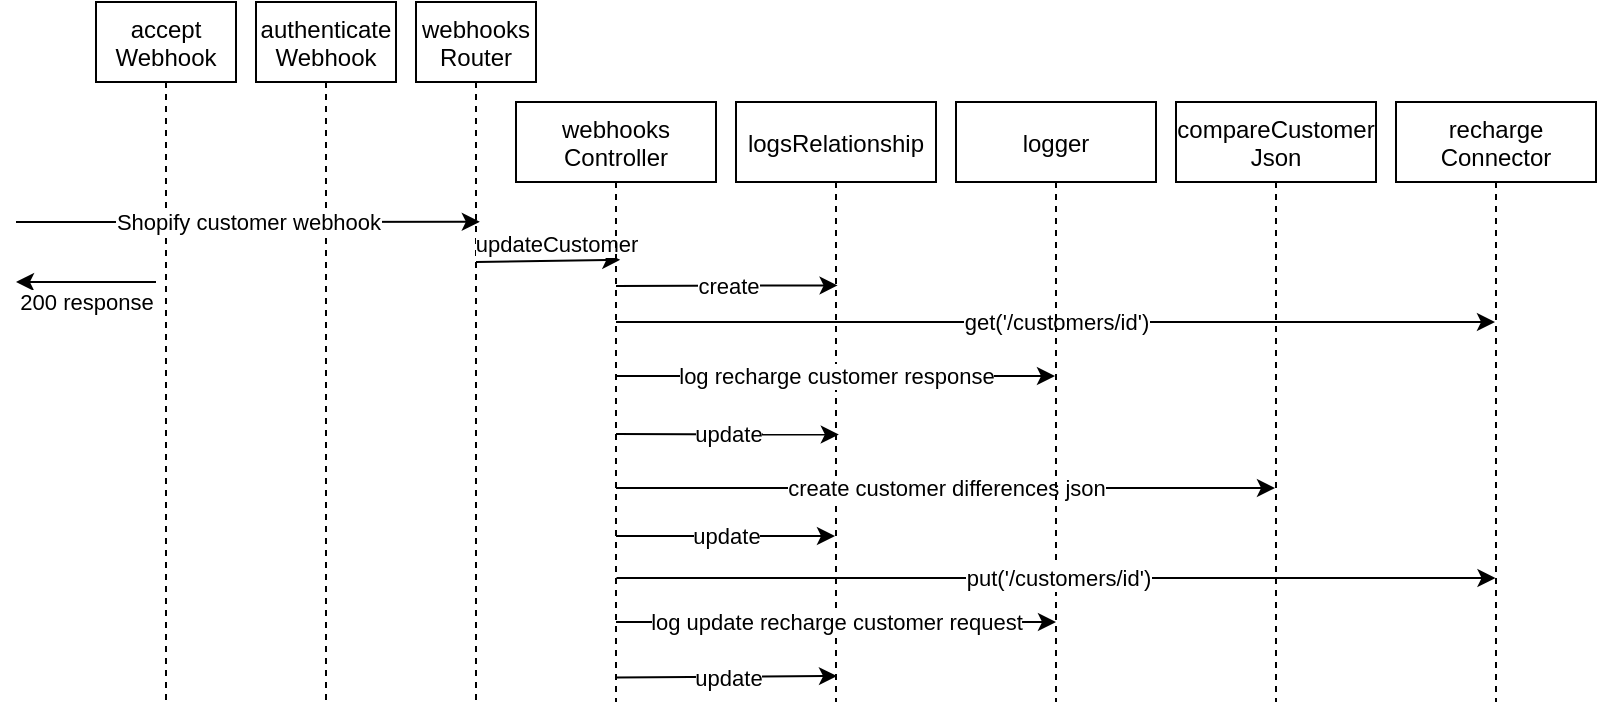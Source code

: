 <mxfile version="15.7.0" type="github">
  <diagram id="kgpKYQtTHZ0yAKxKKP6v" name="Page-1">
    <mxGraphModel dx="1446" dy="828" grid="1" gridSize="10" guides="1" tooltips="1" connect="1" arrows="1" fold="1" page="1" pageScale="1" pageWidth="850" pageHeight="1100" math="0" shadow="0">
      <root>
        <mxCell id="0" />
        <mxCell id="1" parent="0" />
        <mxCell id="3nuBFxr9cyL0pnOWT2aG-1" value="accept&#xa;Webhook" style="shape=umlLifeline;perimeter=lifelinePerimeter;container=1;collapsible=0;recursiveResize=0;rounded=0;shadow=0;strokeWidth=1;" parent="1" vertex="1">
          <mxGeometry x="50" y="30" width="70" height="350" as="geometry" />
        </mxCell>
        <mxCell id="1okAeuORKBiBFYY5BaOz-12" value="" style="endArrow=classic;html=1;rounded=0;" edge="1" parent="3nuBFxr9cyL0pnOWT2aG-1">
          <mxGeometry relative="1" as="geometry">
            <mxPoint x="30" y="140" as="sourcePoint" />
            <mxPoint x="-40" y="140" as="targetPoint" />
          </mxGeometry>
        </mxCell>
        <mxCell id="1okAeuORKBiBFYY5BaOz-13" value="200 response" style="edgeLabel;resizable=0;html=1;align=center;verticalAlign=middle;" connectable="0" vertex="1" parent="1okAeuORKBiBFYY5BaOz-12">
          <mxGeometry relative="1" as="geometry">
            <mxPoint y="10" as="offset" />
          </mxGeometry>
        </mxCell>
        <mxCell id="3nuBFxr9cyL0pnOWT2aG-5" value="authenticate&#xa;Webhook" style="shape=umlLifeline;perimeter=lifelinePerimeter;container=1;collapsible=0;recursiveResize=0;rounded=0;shadow=0;strokeWidth=1;" parent="1" vertex="1">
          <mxGeometry x="130" y="30" width="70" height="350" as="geometry" />
        </mxCell>
        <mxCell id="1okAeuORKBiBFYY5BaOz-1" value="webhooks&#xa;Router" style="shape=umlLifeline;perimeter=lifelinePerimeter;container=1;collapsible=0;recursiveResize=0;rounded=0;shadow=0;strokeWidth=1;" vertex="1" parent="1">
          <mxGeometry x="210" y="30" width="60" height="350" as="geometry" />
        </mxCell>
        <mxCell id="1okAeuORKBiBFYY5BaOz-14" value="" style="endArrow=classic;html=1;rounded=0;entryX=0.521;entryY=0.263;entryDx=0;entryDy=0;entryPerimeter=0;" edge="1" parent="1okAeuORKBiBFYY5BaOz-1" target="1okAeuORKBiBFYY5BaOz-2">
          <mxGeometry relative="1" as="geometry">
            <mxPoint x="30" y="130" as="sourcePoint" />
            <mxPoint x="130" y="130" as="targetPoint" />
          </mxGeometry>
        </mxCell>
        <mxCell id="1okAeuORKBiBFYY5BaOz-15" value="updateCustomer" style="edgeLabel;resizable=0;html=1;align=center;verticalAlign=middle;" connectable="0" vertex="1" parent="1okAeuORKBiBFYY5BaOz-14">
          <mxGeometry relative="1" as="geometry">
            <mxPoint x="4" y="-9" as="offset" />
          </mxGeometry>
        </mxCell>
        <mxCell id="1okAeuORKBiBFYY5BaOz-2" value="webhooks&#xa;Controller" style="shape=umlLifeline;perimeter=lifelinePerimeter;container=1;collapsible=0;recursiveResize=0;rounded=0;shadow=0;strokeWidth=1;" vertex="1" parent="1">
          <mxGeometry x="260" y="80" width="100" height="300" as="geometry" />
        </mxCell>
        <mxCell id="1okAeuORKBiBFYY5BaOz-16" value="" style="endArrow=classic;html=1;rounded=0;entryX=0.508;entryY=0.299;entryDx=0;entryDy=0;entryPerimeter=0;" edge="1" parent="1okAeuORKBiBFYY5BaOz-2">
          <mxGeometry relative="1" as="geometry">
            <mxPoint x="50" y="92" as="sourcePoint" />
            <mxPoint x="160.8" y="91.7" as="targetPoint" />
          </mxGeometry>
        </mxCell>
        <mxCell id="1okAeuORKBiBFYY5BaOz-17" value="create" style="edgeLabel;resizable=0;html=1;align=center;verticalAlign=middle;" connectable="0" vertex="1" parent="1okAeuORKBiBFYY5BaOz-16">
          <mxGeometry relative="1" as="geometry" />
        </mxCell>
        <mxCell id="1okAeuORKBiBFYY5BaOz-18" value="" style="endArrow=classic;html=1;rounded=0;" edge="1" parent="1okAeuORKBiBFYY5BaOz-2">
          <mxGeometry relative="1" as="geometry">
            <mxPoint x="50" y="110" as="sourcePoint" />
            <mxPoint x="489.5" y="110" as="targetPoint" />
          </mxGeometry>
        </mxCell>
        <mxCell id="1okAeuORKBiBFYY5BaOz-19" value="get(&#39;/customers/id&#39;)" style="edgeLabel;resizable=0;html=1;align=center;verticalAlign=middle;" connectable="0" vertex="1" parent="1okAeuORKBiBFYY5BaOz-18">
          <mxGeometry relative="1" as="geometry" />
        </mxCell>
        <mxCell id="1okAeuORKBiBFYY5BaOz-22" value="" style="endArrow=classic;html=1;rounded=0;entryX=0.514;entryY=0.601;entryDx=0;entryDy=0;entryPerimeter=0;" edge="1" parent="1okAeuORKBiBFYY5BaOz-2">
          <mxGeometry relative="1" as="geometry">
            <mxPoint x="50" y="166" as="sourcePoint" />
            <mxPoint x="161.4" y="166.3" as="targetPoint" />
          </mxGeometry>
        </mxCell>
        <mxCell id="1okAeuORKBiBFYY5BaOz-23" value="update" style="edgeLabel;resizable=0;html=1;align=center;verticalAlign=middle;" connectable="0" vertex="1" parent="1okAeuORKBiBFYY5BaOz-22">
          <mxGeometry relative="1" as="geometry" />
        </mxCell>
        <mxCell id="1okAeuORKBiBFYY5BaOz-4" value="logsRelationship" style="shape=umlLifeline;perimeter=lifelinePerimeter;container=1;collapsible=0;recursiveResize=0;rounded=0;shadow=0;strokeWidth=1;" vertex="1" parent="1">
          <mxGeometry x="370" y="80" width="100" height="300" as="geometry" />
        </mxCell>
        <mxCell id="1okAeuORKBiBFYY5BaOz-25" value="" style="endArrow=classic;html=1;rounded=0;" edge="1" parent="1okAeuORKBiBFYY5BaOz-4">
          <mxGeometry relative="1" as="geometry">
            <mxPoint x="-60" y="193" as="sourcePoint" />
            <mxPoint x="269.5" y="193" as="targetPoint" />
          </mxGeometry>
        </mxCell>
        <mxCell id="1okAeuORKBiBFYY5BaOz-26" value="create customer differences json" style="edgeLabel;resizable=0;html=1;align=center;verticalAlign=middle;" connectable="0" vertex="1" parent="1okAeuORKBiBFYY5BaOz-25">
          <mxGeometry relative="1" as="geometry" />
        </mxCell>
        <mxCell id="1okAeuORKBiBFYY5BaOz-27" value="" style="endArrow=classic;html=1;rounded=0;" edge="1" parent="1okAeuORKBiBFYY5BaOz-4">
          <mxGeometry relative="1" as="geometry">
            <mxPoint x="-60" y="217" as="sourcePoint" />
            <mxPoint x="49.5" y="217" as="targetPoint" />
          </mxGeometry>
        </mxCell>
        <mxCell id="1okAeuORKBiBFYY5BaOz-28" value="update" style="edgeLabel;resizable=0;html=1;align=center;verticalAlign=middle;" connectable="0" vertex="1" parent="1okAeuORKBiBFYY5BaOz-27">
          <mxGeometry relative="1" as="geometry" />
        </mxCell>
        <mxCell id="1okAeuORKBiBFYY5BaOz-31" value="" style="endArrow=classic;html=1;rounded=0;entryX=0.505;entryY=0.831;entryDx=0;entryDy=0;entryPerimeter=0;" edge="1" parent="1okAeuORKBiBFYY5BaOz-4">
          <mxGeometry relative="1" as="geometry">
            <mxPoint x="-60" y="287.7" as="sourcePoint" />
            <mxPoint x="50.5" y="287.0" as="targetPoint" />
          </mxGeometry>
        </mxCell>
        <mxCell id="1okAeuORKBiBFYY5BaOz-32" value="update" style="edgeLabel;resizable=0;html=1;align=center;verticalAlign=middle;" connectable="0" vertex="1" parent="1okAeuORKBiBFYY5BaOz-31">
          <mxGeometry relative="1" as="geometry" />
        </mxCell>
        <mxCell id="1okAeuORKBiBFYY5BaOz-5" value="logger" style="shape=umlLifeline;perimeter=lifelinePerimeter;container=1;collapsible=0;recursiveResize=0;rounded=0;shadow=0;strokeWidth=1;" vertex="1" parent="1">
          <mxGeometry x="480" y="80" width="100" height="300" as="geometry" />
        </mxCell>
        <mxCell id="1okAeuORKBiBFYY5BaOz-33" value="" style="endArrow=classic;html=1;rounded=0;" edge="1" parent="1okAeuORKBiBFYY5BaOz-5">
          <mxGeometry relative="1" as="geometry">
            <mxPoint x="-170" y="260" as="sourcePoint" />
            <mxPoint x="50" y="260" as="targetPoint" />
          </mxGeometry>
        </mxCell>
        <mxCell id="1okAeuORKBiBFYY5BaOz-34" value="log update recharge customer request" style="edgeLabel;resizable=0;html=1;align=center;verticalAlign=middle;" connectable="0" vertex="1" parent="1okAeuORKBiBFYY5BaOz-33">
          <mxGeometry relative="1" as="geometry" />
        </mxCell>
        <mxCell id="1okAeuORKBiBFYY5BaOz-6" value="compareCustomer&#xa;Json" style="shape=umlLifeline;perimeter=lifelinePerimeter;container=1;collapsible=0;recursiveResize=0;rounded=0;shadow=0;strokeWidth=1;" vertex="1" parent="1">
          <mxGeometry x="590" y="80" width="100" height="300" as="geometry" />
        </mxCell>
        <mxCell id="1okAeuORKBiBFYY5BaOz-29" value="" style="endArrow=classic;html=1;rounded=0;" edge="1" parent="1okAeuORKBiBFYY5BaOz-6">
          <mxGeometry relative="1" as="geometry">
            <mxPoint x="-279.75" y="238" as="sourcePoint" />
            <mxPoint x="159.75" y="238" as="targetPoint" />
          </mxGeometry>
        </mxCell>
        <mxCell id="1okAeuORKBiBFYY5BaOz-30" value="put(&#39;/customers/id&#39;)" style="edgeLabel;resizable=0;html=1;align=center;verticalAlign=middle;" connectable="0" vertex="1" parent="1okAeuORKBiBFYY5BaOz-29">
          <mxGeometry relative="1" as="geometry" />
        </mxCell>
        <mxCell id="1okAeuORKBiBFYY5BaOz-7" value="recharge&#xa;Connector" style="shape=umlLifeline;perimeter=lifelinePerimeter;container=1;collapsible=0;recursiveResize=0;rounded=0;shadow=0;strokeWidth=1;" vertex="1" parent="1">
          <mxGeometry x="700" y="80" width="100" height="300" as="geometry" />
        </mxCell>
        <mxCell id="1okAeuORKBiBFYY5BaOz-10" value="" style="endArrow=classic;html=1;rounded=0;entryX=0.532;entryY=0.314;entryDx=0;entryDy=0;entryPerimeter=0;" edge="1" parent="1" target="1okAeuORKBiBFYY5BaOz-1">
          <mxGeometry relative="1" as="geometry">
            <mxPoint x="10" y="140" as="sourcePoint" />
            <mxPoint x="110" y="140" as="targetPoint" />
          </mxGeometry>
        </mxCell>
        <mxCell id="1okAeuORKBiBFYY5BaOz-11" value="Shopify customer webhook" style="edgeLabel;resizable=0;html=1;align=center;verticalAlign=middle;" connectable="0" vertex="1" parent="1okAeuORKBiBFYY5BaOz-10">
          <mxGeometry relative="1" as="geometry" />
        </mxCell>
        <mxCell id="1okAeuORKBiBFYY5BaOz-20" value="" style="endArrow=classic;html=1;rounded=0;" edge="1" parent="1">
          <mxGeometry relative="1" as="geometry">
            <mxPoint x="309.5" y="217" as="sourcePoint" />
            <mxPoint x="529.5" y="217" as="targetPoint" />
          </mxGeometry>
        </mxCell>
        <mxCell id="1okAeuORKBiBFYY5BaOz-21" value="log recharge customer response" style="edgeLabel;resizable=0;html=1;align=center;verticalAlign=middle;" connectable="0" vertex="1" parent="1okAeuORKBiBFYY5BaOz-20">
          <mxGeometry relative="1" as="geometry" />
        </mxCell>
      </root>
    </mxGraphModel>
  </diagram>
</mxfile>
